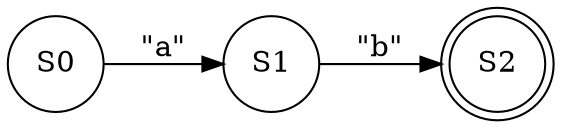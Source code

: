 digraph G{ 
rankdir=LR;
 node[shape="circle"];S0-> S1[label="\"a\""];
S1-> S2[label="\"b\""];
S2[shape="doublecircle"]

}